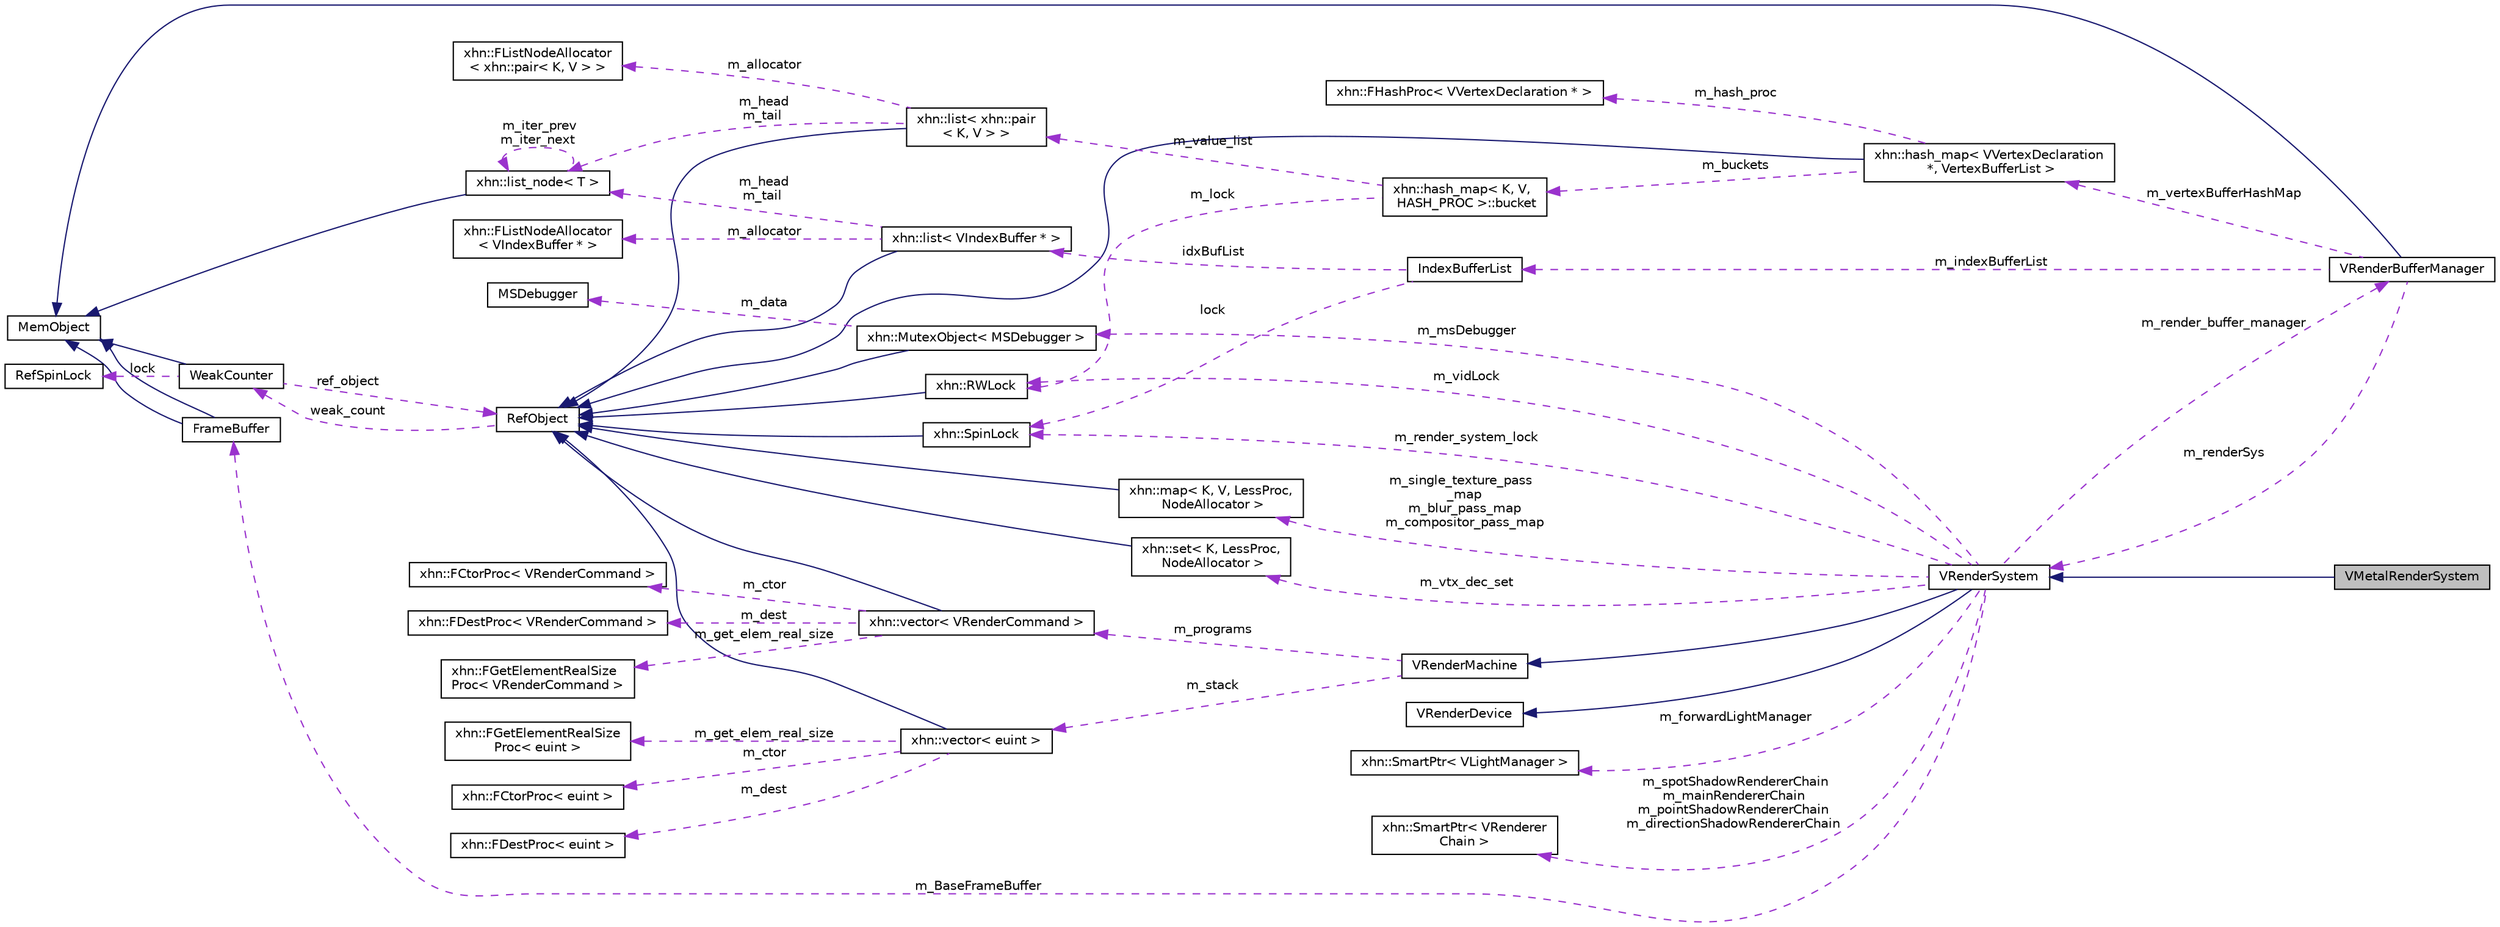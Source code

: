 digraph "VMetalRenderSystem"
{
  edge [fontname="Helvetica",fontsize="10",labelfontname="Helvetica",labelfontsize="10"];
  node [fontname="Helvetica",fontsize="10",shape=record];
  rankdir="LR";
  Node1 [label="VMetalRenderSystem",height=0.2,width=0.4,color="black", fillcolor="grey75", style="filled", fontcolor="black"];
  Node2 -> Node1 [dir="back",color="midnightblue",fontsize="10",style="solid",fontname="Helvetica"];
  Node2 [label="VRenderSystem",height=0.2,width=0.4,color="black", fillcolor="white", style="filled",URL="$class_v_render_system.html",tooltip="VRenderSystem 渲染系统 "];
  Node3 -> Node2 [dir="back",color="midnightblue",fontsize="10",style="solid",fontname="Helvetica"];
  Node3 [label="VRenderMachine",height=0.2,width=0.4,color="black", fillcolor="white", style="filled",URL="$class_v_render_machine.html"];
  Node4 -> Node3 [dir="back",color="darkorchid3",fontsize="10",style="dashed",label=" m_programs" ,fontname="Helvetica"];
  Node4 [label="xhn::vector\< VRenderCommand \>",height=0.2,width=0.4,color="black", fillcolor="white", style="filled",URL="$classxhn_1_1vector.html"];
  Node5 -> Node4 [dir="back",color="midnightblue",fontsize="10",style="solid",fontname="Helvetica"];
  Node5 [label="RefObject",height=0.2,width=0.4,color="black", fillcolor="white", style="filled",URL="$class_ref_object.html"];
  Node6 -> Node5 [dir="back",color="darkorchid3",fontsize="10",style="dashed",label=" weak_count" ,fontname="Helvetica"];
  Node6 [label="WeakCounter",height=0.2,width=0.4,color="black", fillcolor="white", style="filled",URL="$class_weak_counter.html",tooltip="WeakCounter. "];
  Node7 -> Node6 [dir="back",color="midnightblue",fontsize="10",style="solid",fontname="Helvetica"];
  Node7 [label="MemObject",height=0.2,width=0.4,color="black", fillcolor="white", style="filled",URL="$class_mem_object.html"];
  Node8 -> Node6 [dir="back",color="darkorchid3",fontsize="10",style="dashed",label=" lock" ,fontname="Helvetica"];
  Node8 [label="RefSpinLock",height=0.2,width=0.4,color="black", fillcolor="white", style="filled",URL="$class_ref_spin_lock.html"];
  Node5 -> Node6 [dir="back",color="darkorchid3",fontsize="10",style="dashed",label=" ref_object" ,fontname="Helvetica"];
  Node9 -> Node4 [dir="back",color="darkorchid3",fontsize="10",style="dashed",label=" m_ctor" ,fontname="Helvetica"];
  Node9 [label="xhn::FCtorProc\< VRenderCommand \>",height=0.2,width=0.4,color="black", fillcolor="white", style="filled",URL="$structxhn_1_1_f_ctor_proc.html"];
  Node10 -> Node4 [dir="back",color="darkorchid3",fontsize="10",style="dashed",label=" m_dest" ,fontname="Helvetica"];
  Node10 [label="xhn::FDestProc\< VRenderCommand \>",height=0.2,width=0.4,color="black", fillcolor="white", style="filled",URL="$structxhn_1_1_f_dest_proc.html"];
  Node11 -> Node4 [dir="back",color="darkorchid3",fontsize="10",style="dashed",label=" m_get_elem_real_size" ,fontname="Helvetica"];
  Node11 [label="xhn::FGetElementRealSize\lProc\< VRenderCommand \>",height=0.2,width=0.4,color="black", fillcolor="white", style="filled",URL="$structxhn_1_1_f_get_element_real_size_proc.html"];
  Node12 -> Node3 [dir="back",color="darkorchid3",fontsize="10",style="dashed",label=" m_stack" ,fontname="Helvetica"];
  Node12 [label="xhn::vector\< euint \>",height=0.2,width=0.4,color="black", fillcolor="white", style="filled",URL="$classxhn_1_1vector.html"];
  Node5 -> Node12 [dir="back",color="midnightblue",fontsize="10",style="solid",fontname="Helvetica"];
  Node13 -> Node12 [dir="back",color="darkorchid3",fontsize="10",style="dashed",label=" m_get_elem_real_size" ,fontname="Helvetica"];
  Node13 [label="xhn::FGetElementRealSize\lProc\< euint \>",height=0.2,width=0.4,color="black", fillcolor="white", style="filled",URL="$structxhn_1_1_f_get_element_real_size_proc.html"];
  Node14 -> Node12 [dir="back",color="darkorchid3",fontsize="10",style="dashed",label=" m_ctor" ,fontname="Helvetica"];
  Node14 [label="xhn::FCtorProc\< euint \>",height=0.2,width=0.4,color="black", fillcolor="white", style="filled",URL="$structxhn_1_1_f_ctor_proc.html"];
  Node15 -> Node12 [dir="back",color="darkorchid3",fontsize="10",style="dashed",label=" m_dest" ,fontname="Helvetica"];
  Node15 [label="xhn::FDestProc\< euint \>",height=0.2,width=0.4,color="black", fillcolor="white", style="filled",URL="$structxhn_1_1_f_dest_proc.html"];
  Node16 -> Node2 [dir="back",color="midnightblue",fontsize="10",style="solid",fontname="Helvetica"];
  Node16 [label="VRenderDevice",height=0.2,width=0.4,color="black", fillcolor="white", style="filled",URL="$class_v_render_device.html"];
  Node17 -> Node2 [dir="back",color="darkorchid3",fontsize="10",style="dashed",label=" m_vidLock" ,fontname="Helvetica"];
  Node17 [label="xhn::RWLock",height=0.2,width=0.4,color="black", fillcolor="white", style="filled",URL="$classxhn_1_1_r_w_lock.html",tooltip="RWLock. "];
  Node5 -> Node17 [dir="back",color="midnightblue",fontsize="10",style="solid",fontname="Helvetica"];
  Node18 -> Node2 [dir="back",color="darkorchid3",fontsize="10",style="dashed",label=" m_render_buffer_manager" ,fontname="Helvetica"];
  Node18 [label="VRenderBufferManager",height=0.2,width=0.4,color="black", fillcolor="white", style="filled",URL="$class_v_render_buffer_manager.html",tooltip="VRenderBufferManager 渲染缓冲管理器 "];
  Node7 -> Node18 [dir="back",color="midnightblue",fontsize="10",style="solid",fontname="Helvetica"];
  Node19 -> Node18 [dir="back",color="darkorchid3",fontsize="10",style="dashed",label=" m_vertexBufferHashMap" ,fontname="Helvetica"];
  Node19 [label="xhn::hash_map\< VVertexDeclaration\l *, VertexBufferList \>",height=0.2,width=0.4,color="black", fillcolor="white", style="filled",URL="$classxhn_1_1hash__map.html"];
  Node5 -> Node19 [dir="back",color="midnightblue",fontsize="10",style="solid",fontname="Helvetica"];
  Node20 -> Node19 [dir="back",color="darkorchid3",fontsize="10",style="dashed",label=" m_hash_proc" ,fontname="Helvetica"];
  Node20 [label="xhn::FHashProc\< VVertexDeclaration * \>",height=0.2,width=0.4,color="black", fillcolor="white", style="filled",URL="$structxhn_1_1_f_hash_proc.html"];
  Node21 -> Node19 [dir="back",color="darkorchid3",fontsize="10",style="dashed",label=" m_buckets" ,fontname="Helvetica"];
  Node21 [label="xhn::hash_map\< K, V,\l HASH_PROC \>::bucket",height=0.2,width=0.4,color="black", fillcolor="white", style="filled",URL="$classxhn_1_1hash__map_1_1bucket.html"];
  Node17 -> Node21 [dir="back",color="darkorchid3",fontsize="10",style="dashed",label=" m_lock" ,fontname="Helvetica"];
  Node22 -> Node21 [dir="back",color="darkorchid3",fontsize="10",style="dashed",label=" m_value_list" ,fontname="Helvetica"];
  Node22 [label="xhn::list\< xhn::pair\l\< K, V \> \>",height=0.2,width=0.4,color="black", fillcolor="white", style="filled",URL="$classxhn_1_1list.html"];
  Node5 -> Node22 [dir="back",color="midnightblue",fontsize="10",style="solid",fontname="Helvetica"];
  Node23 -> Node22 [dir="back",color="darkorchid3",fontsize="10",style="dashed",label=" m_allocator" ,fontname="Helvetica"];
  Node23 [label="xhn::FListNodeAllocator\l\< xhn::pair\< K, V \> \>",height=0.2,width=0.4,color="black", fillcolor="white", style="filled",URL="$classxhn_1_1_f_list_node_allocator.html"];
  Node24 -> Node22 [dir="back",color="darkorchid3",fontsize="10",style="dashed",label=" m_head\nm_tail" ,fontname="Helvetica"];
  Node24 [label="xhn::list_node\< T \>",height=0.2,width=0.4,color="black", fillcolor="white", style="filled",URL="$classxhn_1_1list__node.html"];
  Node7 -> Node24 [dir="back",color="midnightblue",fontsize="10",style="solid",fontname="Helvetica"];
  Node24 -> Node24 [dir="back",color="darkorchid3",fontsize="10",style="dashed",label=" m_iter_prev\nm_iter_next" ,fontname="Helvetica"];
  Node2 -> Node18 [dir="back",color="darkorchid3",fontsize="10",style="dashed",label=" m_renderSys" ,fontname="Helvetica"];
  Node25 -> Node18 [dir="back",color="darkorchid3",fontsize="10",style="dashed",label=" m_indexBufferList" ,fontname="Helvetica"];
  Node25 [label="IndexBufferList",height=0.2,width=0.4,color="black", fillcolor="white", style="filled",URL="$struct_index_buffer_list.html"];
  Node26 -> Node25 [dir="back",color="darkorchid3",fontsize="10",style="dashed",label=" lock" ,fontname="Helvetica"];
  Node26 [label="xhn::SpinLock",height=0.2,width=0.4,color="black", fillcolor="white", style="filled",URL="$classxhn_1_1_spin_lock.html",tooltip="SpinLock. "];
  Node5 -> Node26 [dir="back",color="midnightblue",fontsize="10",style="solid",fontname="Helvetica"];
  Node27 -> Node25 [dir="back",color="darkorchid3",fontsize="10",style="dashed",label=" idxBufList" ,fontname="Helvetica"];
  Node27 [label="xhn::list\< VIndexBuffer * \>",height=0.2,width=0.4,color="black", fillcolor="white", style="filled",URL="$classxhn_1_1list.html"];
  Node5 -> Node27 [dir="back",color="midnightblue",fontsize="10",style="solid",fontname="Helvetica"];
  Node28 -> Node27 [dir="back",color="darkorchid3",fontsize="10",style="dashed",label=" m_allocator" ,fontname="Helvetica"];
  Node28 [label="xhn::FListNodeAllocator\l\< VIndexBuffer * \>",height=0.2,width=0.4,color="black", fillcolor="white", style="filled",URL="$classxhn_1_1_f_list_node_allocator.html"];
  Node24 -> Node27 [dir="back",color="darkorchid3",fontsize="10",style="dashed",label=" m_head\nm_tail" ,fontname="Helvetica"];
  Node29 -> Node2 [dir="back",color="darkorchid3",fontsize="10",style="dashed",label=" m_BaseFrameBuffer" ,fontname="Helvetica"];
  Node29 [label="FrameBuffer",height=0.2,width=0.4,color="black", fillcolor="white", style="filled",URL="$class_frame_buffer.html",tooltip="FrameBuffer 帧缓冲 "];
  Node7 -> Node29 [dir="back",color="midnightblue",fontsize="10",style="solid",fontname="Helvetica"];
  Node7 -> Node29 [dir="back",color="midnightblue",fontsize="10",style="solid",fontname="Helvetica"];
  Node30 -> Node2 [dir="back",color="darkorchid3",fontsize="10",style="dashed",label=" m_msDebugger" ,fontname="Helvetica"];
  Node30 [label="xhn::MutexObject\< MSDebugger \>",height=0.2,width=0.4,color="black", fillcolor="white", style="filled",URL="$classxhn_1_1_mutex_object.html"];
  Node5 -> Node30 [dir="back",color="midnightblue",fontsize="10",style="solid",fontname="Helvetica"];
  Node31 -> Node30 [dir="back",color="darkorchid3",fontsize="10",style="dashed",label=" m_data" ,fontname="Helvetica"];
  Node31 [label="MSDebugger",height=0.2,width=0.4,color="black", fillcolor="white", style="filled",URL="$class_m_s_debugger.html"];
  Node32 -> Node2 [dir="back",color="darkorchid3",fontsize="10",style="dashed",label=" m_single_texture_pass\l_map\nm_blur_pass_map\nm_compositor_pass_map" ,fontname="Helvetica"];
  Node32 [label="xhn::map\< K, V, LessProc,\l NodeAllocator \>",height=0.2,width=0.4,color="black", fillcolor="white", style="filled",URL="$classxhn_1_1map.html"];
  Node5 -> Node32 [dir="back",color="midnightblue",fontsize="10",style="solid",fontname="Helvetica"];
  Node33 -> Node2 [dir="back",color="darkorchid3",fontsize="10",style="dashed",label=" m_vtx_dec_set" ,fontname="Helvetica"];
  Node33 [label="xhn::set\< K, LessProc,\l NodeAllocator \>",height=0.2,width=0.4,color="black", fillcolor="white", style="filled",URL="$classxhn_1_1set.html"];
  Node5 -> Node33 [dir="back",color="midnightblue",fontsize="10",style="solid",fontname="Helvetica"];
  Node26 -> Node2 [dir="back",color="darkorchid3",fontsize="10",style="dashed",label=" m_render_system_lock" ,fontname="Helvetica"];
  Node34 -> Node2 [dir="back",color="darkorchid3",fontsize="10",style="dashed",label=" m_spotShadowRendererChain\nm_mainRendererChain\nm_pointShadowRendererChain\nm_directionShadowRendererChain" ,fontname="Helvetica"];
  Node34 [label="xhn::SmartPtr\< VRenderer\lChain \>",height=0.2,width=0.4,color="black", fillcolor="white", style="filled",URL="$classxhn_1_1_smart_ptr.html"];
  Node35 -> Node2 [dir="back",color="darkorchid3",fontsize="10",style="dashed",label=" m_forwardLightManager" ,fontname="Helvetica"];
  Node35 [label="xhn::SmartPtr\< VLightManager \>",height=0.2,width=0.4,color="black", fillcolor="white", style="filled",URL="$classxhn_1_1_smart_ptr.html"];
}
